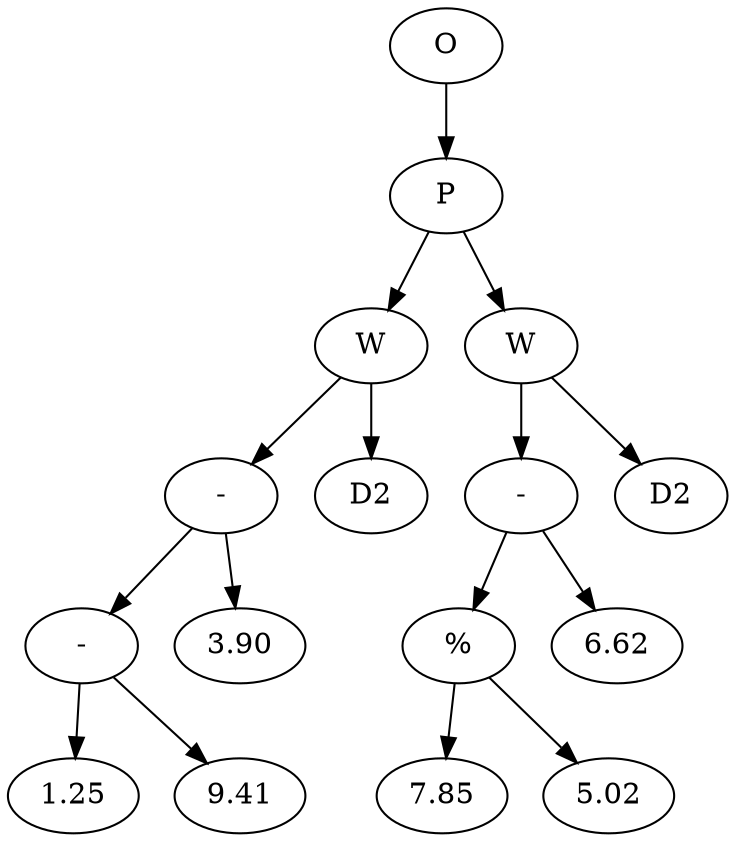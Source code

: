 // Tree
digraph {
	25763093 [label=O]
	25763094 [label=P]
	25763093 -> 25763094
	25763095 [label=W]
	25763094 -> 25763095
	25763096 [label="-"]
	25763095 -> 25763096
	25763097 [label="-"]
	25763096 -> 25763097
	25763098 [label=1.25]
	25763097 -> 25763098
	25763099 [label=9.41]
	25763097 -> 25763099
	25763100 [label=3.90]
	25763096 -> 25763100
	25763101 [label=D2]
	25763095 -> 25763101
	25763102 [label=W]
	25763094 -> 25763102
	25763103 [label="-"]
	25763102 -> 25763103
	25763104 [label="%"]
	25763103 -> 25763104
	25763105 [label=7.85]
	25763104 -> 25763105
	25763106 [label=5.02]
	25763104 -> 25763106
	25763107 [label=6.62]
	25763103 -> 25763107
	25763108 [label=D2]
	25763102 -> 25763108
}
